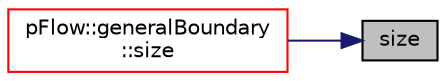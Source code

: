 digraph "size"
{
 // LATEX_PDF_SIZE
  edge [fontname="Helvetica",fontsize="10",labelfontname="Helvetica",labelfontsize="10"];
  node [fontname="Helvetica",fontsize="10",shape=record];
  rankdir="RL";
  Node1 [label="size",height=0.2,width=0.4,color="black", fillcolor="grey75", style="filled", fontcolor="black",tooltip=" "];
  Node1 -> Node2 [dir="back",color="midnightblue",fontsize="10",style="solid",fontname="Helvetica"];
  Node2 [label="pFlow::generalBoundary\l::size",height=0.2,width=0.4,color="red", fillcolor="white", style="filled",URL="$classpFlow_1_1generalBoundary.html#a10efdf47ffedbdc720f71c2f72b98d98",tooltip=" "];
}
